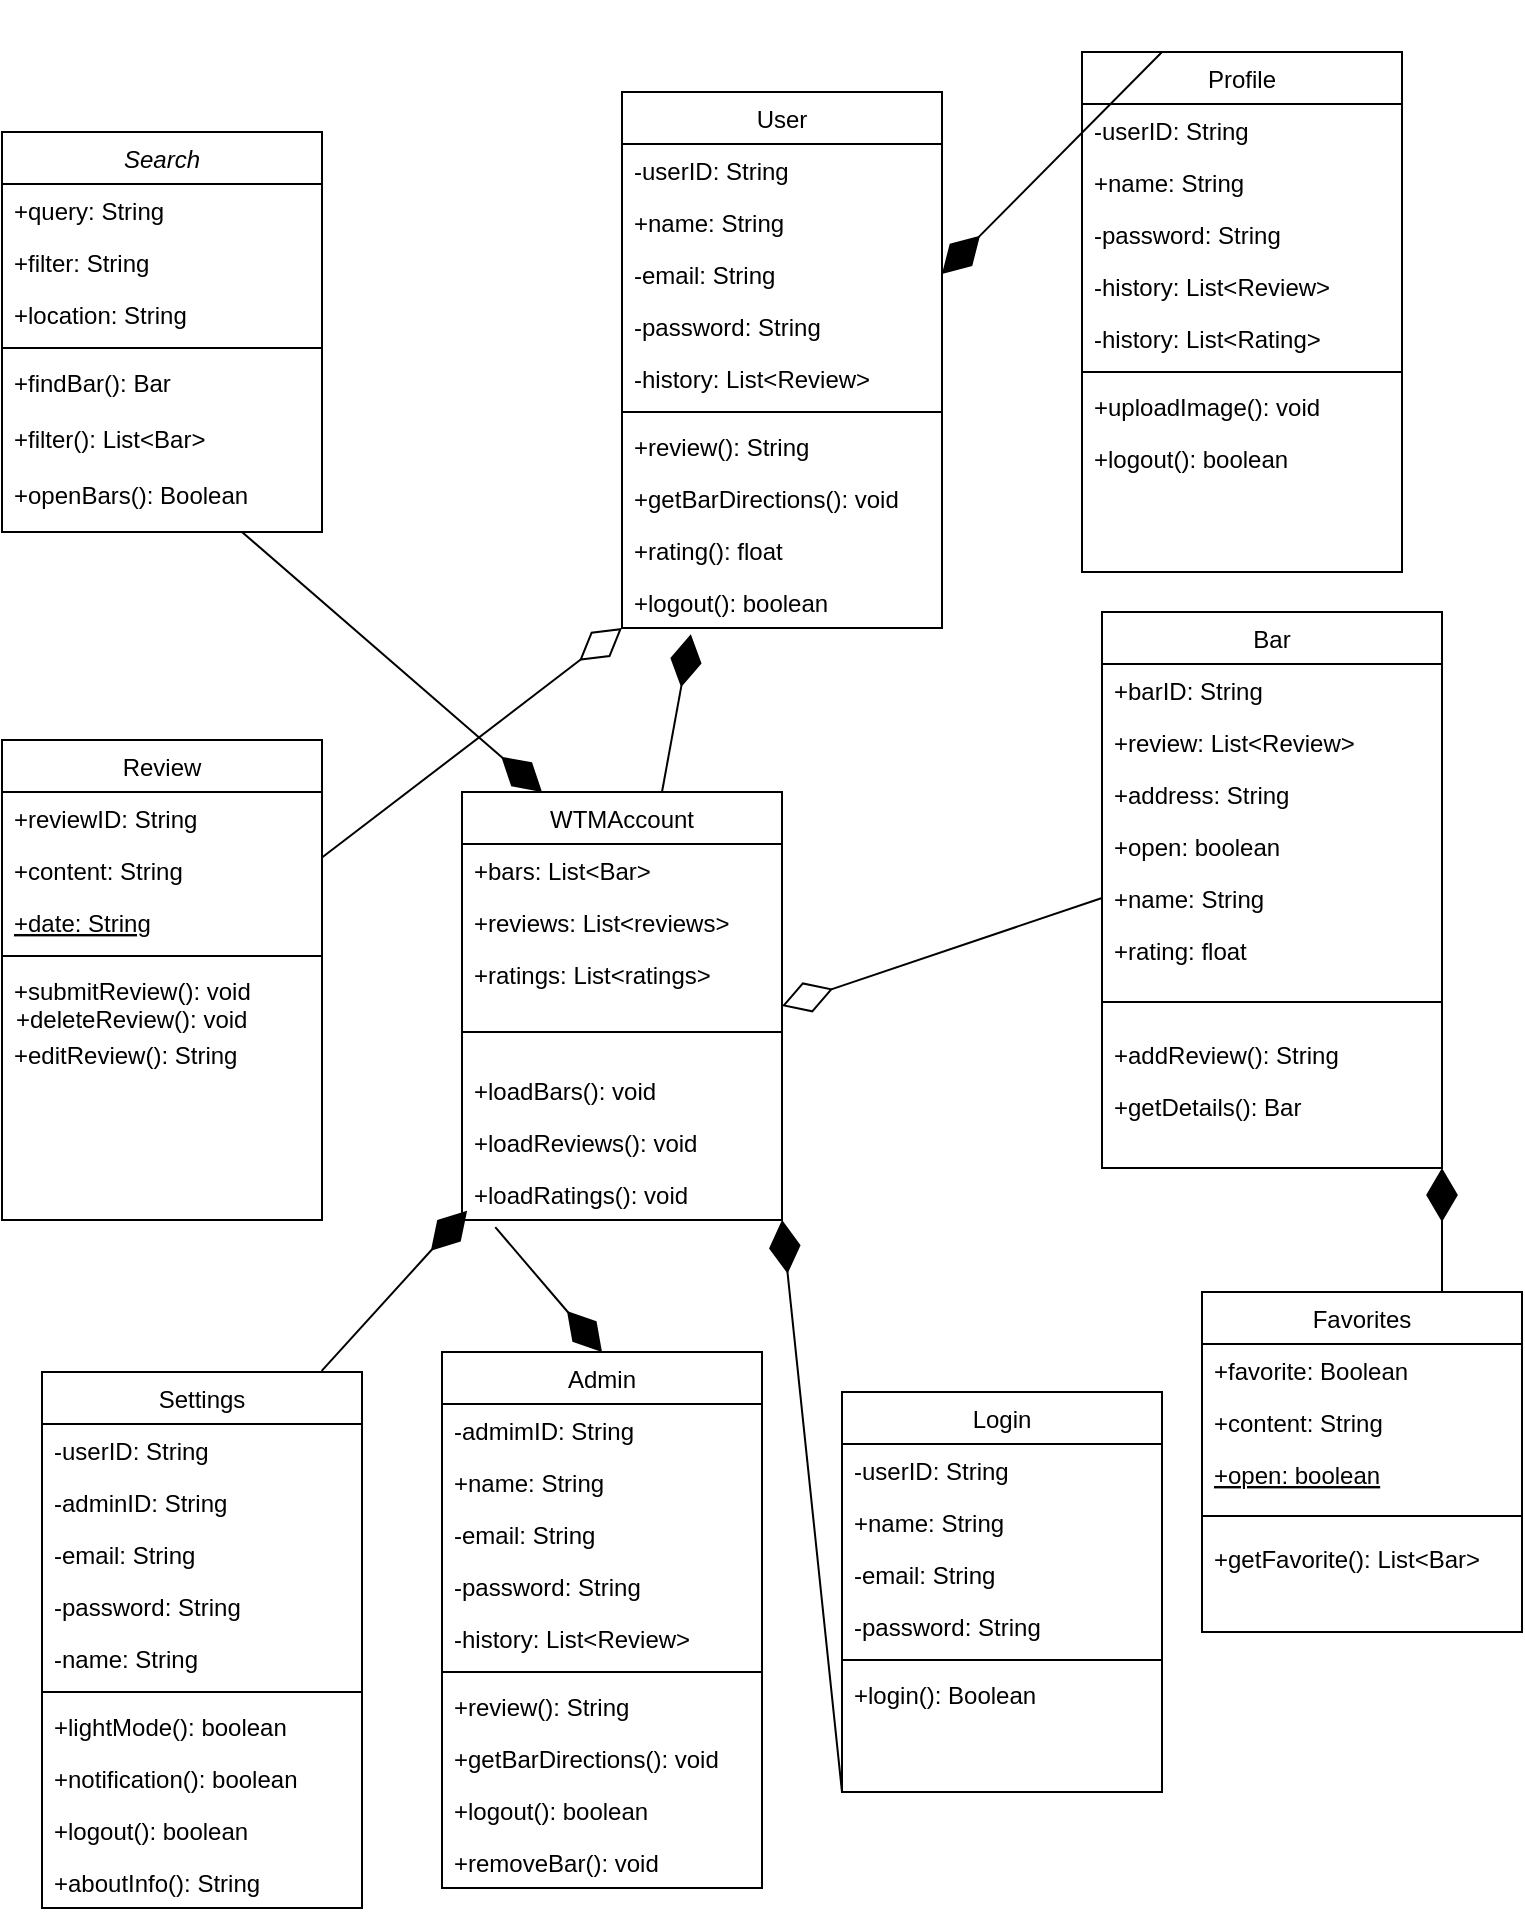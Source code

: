 <mxfile version="24.7.17">
  <diagram id="C5RBs43oDa-KdzZeNtuy" name="Page-1">
    <mxGraphModel dx="1289" dy="1691" grid="1" gridSize="10" guides="1" tooltips="1" connect="1" arrows="1" fold="1" page="1" pageScale="1" pageWidth="827" pageHeight="1169" math="0" shadow="0">
      <root>
        <mxCell id="WIyWlLk6GJQsqaUBKTNV-0" />
        <mxCell id="WIyWlLk6GJQsqaUBKTNV-1" parent="WIyWlLk6GJQsqaUBKTNV-0" />
        <mxCell id="zkfFHV4jXpPFQw0GAbJ--0" value="Search" style="swimlane;fontStyle=2;align=center;verticalAlign=top;childLayout=stackLayout;horizontal=1;startSize=26;horizontalStack=0;resizeParent=1;resizeLast=0;collapsible=1;marginBottom=0;rounded=0;shadow=0;strokeWidth=1;" parent="WIyWlLk6GJQsqaUBKTNV-1" vertex="1">
          <mxGeometry x="20" y="60" width="160" height="200" as="geometry">
            <mxRectangle x="230" y="140" width="160" height="26" as="alternateBounds" />
          </mxGeometry>
        </mxCell>
        <mxCell id="zkfFHV4jXpPFQw0GAbJ--1" value="+query: String" style="text;align=left;verticalAlign=top;spacingLeft=4;spacingRight=4;overflow=hidden;rotatable=0;points=[[0,0.5],[1,0.5]];portConstraint=eastwest;" parent="zkfFHV4jXpPFQw0GAbJ--0" vertex="1">
          <mxGeometry y="26" width="160" height="26" as="geometry" />
        </mxCell>
        <mxCell id="zkfFHV4jXpPFQw0GAbJ--2" value="+filter: String" style="text;align=left;verticalAlign=top;spacingLeft=4;spacingRight=4;overflow=hidden;rotatable=0;points=[[0,0.5],[1,0.5]];portConstraint=eastwest;rounded=0;shadow=0;html=0;" parent="zkfFHV4jXpPFQw0GAbJ--0" vertex="1">
          <mxGeometry y="52" width="160" height="26" as="geometry" />
        </mxCell>
        <mxCell id="zkfFHV4jXpPFQw0GAbJ--3" value="+location: String" style="text;align=left;verticalAlign=top;spacingLeft=4;spacingRight=4;overflow=hidden;rotatable=0;points=[[0,0.5],[1,0.5]];portConstraint=eastwest;rounded=0;shadow=0;html=0;" parent="zkfFHV4jXpPFQw0GAbJ--0" vertex="1">
          <mxGeometry y="78" width="160" height="26" as="geometry" />
        </mxCell>
        <mxCell id="zkfFHV4jXpPFQw0GAbJ--4" value="" style="line;html=1;strokeWidth=1;align=left;verticalAlign=middle;spacingTop=-1;spacingLeft=3;spacingRight=3;rotatable=0;labelPosition=right;points=[];portConstraint=eastwest;" parent="zkfFHV4jXpPFQw0GAbJ--0" vertex="1">
          <mxGeometry y="104" width="160" height="8" as="geometry" />
        </mxCell>
        <mxCell id="zkfFHV4jXpPFQw0GAbJ--5" value="+findBar(): Bar" style="text;align=left;verticalAlign=top;spacingLeft=4;spacingRight=4;overflow=hidden;rotatable=0;points=[[0,0.5],[1,0.5]];portConstraint=eastwest;" parent="zkfFHV4jXpPFQw0GAbJ--0" vertex="1">
          <mxGeometry y="112" width="160" height="28" as="geometry" />
        </mxCell>
        <mxCell id="wh3FPcvBLxTMslPFU407-20" value="+filter(): List&lt;Bar&gt;" style="text;align=left;verticalAlign=top;spacingLeft=4;spacingRight=4;overflow=hidden;rotatable=0;points=[[0,0.5],[1,0.5]];portConstraint=eastwest;" vertex="1" parent="zkfFHV4jXpPFQw0GAbJ--0">
          <mxGeometry y="140" width="160" height="28" as="geometry" />
        </mxCell>
        <mxCell id="wh3FPcvBLxTMslPFU407-21" value="+openBars(): Boolean" style="text;align=left;verticalAlign=top;spacingLeft=4;spacingRight=4;overflow=hidden;rotatable=0;points=[[0,0.5],[1,0.5]];portConstraint=eastwest;" vertex="1" parent="zkfFHV4jXpPFQw0GAbJ--0">
          <mxGeometry y="168" width="160" height="28" as="geometry" />
        </mxCell>
        <mxCell id="zkfFHV4jXpPFQw0GAbJ--6" value="Review" style="swimlane;fontStyle=0;align=center;verticalAlign=top;childLayout=stackLayout;horizontal=1;startSize=26;horizontalStack=0;resizeParent=1;resizeLast=0;collapsible=1;marginBottom=0;rounded=0;shadow=0;strokeWidth=1;" parent="WIyWlLk6GJQsqaUBKTNV-1" vertex="1">
          <mxGeometry x="20" y="364" width="160" height="240" as="geometry">
            <mxRectangle x="130" y="380" width="160" height="26" as="alternateBounds" />
          </mxGeometry>
        </mxCell>
        <mxCell id="zkfFHV4jXpPFQw0GAbJ--7" value="+reviewID: String" style="text;align=left;verticalAlign=top;spacingLeft=4;spacingRight=4;overflow=hidden;rotatable=0;points=[[0,0.5],[1,0.5]];portConstraint=eastwest;" parent="zkfFHV4jXpPFQw0GAbJ--6" vertex="1">
          <mxGeometry y="26" width="160" height="26" as="geometry" />
        </mxCell>
        <mxCell id="zkfFHV4jXpPFQw0GAbJ--8" value="+content: String&#xa;" style="text;align=left;verticalAlign=top;spacingLeft=4;spacingRight=4;overflow=hidden;rotatable=0;points=[[0,0.5],[1,0.5]];portConstraint=eastwest;rounded=0;shadow=0;html=0;" parent="zkfFHV4jXpPFQw0GAbJ--6" vertex="1">
          <mxGeometry y="52" width="160" height="26" as="geometry" />
        </mxCell>
        <mxCell id="zkfFHV4jXpPFQw0GAbJ--10" value="+date: String" style="text;align=left;verticalAlign=top;spacingLeft=4;spacingRight=4;overflow=hidden;rotatable=0;points=[[0,0.5],[1,0.5]];portConstraint=eastwest;fontStyle=4" parent="zkfFHV4jXpPFQw0GAbJ--6" vertex="1">
          <mxGeometry y="78" width="160" height="26" as="geometry" />
        </mxCell>
        <mxCell id="zkfFHV4jXpPFQw0GAbJ--9" value="" style="line;html=1;strokeWidth=1;align=left;verticalAlign=middle;spacingTop=-1;spacingLeft=3;spacingRight=3;rotatable=0;labelPosition=right;points=[];portConstraint=eastwest;" parent="zkfFHV4jXpPFQw0GAbJ--6" vertex="1">
          <mxGeometry y="104" width="160" height="8" as="geometry" />
        </mxCell>
        <mxCell id="zkfFHV4jXpPFQw0GAbJ--11" value="+submitReview(): void" style="text;align=left;verticalAlign=top;spacingLeft=4;spacingRight=4;overflow=hidden;rotatable=0;points=[[0,0.5],[1,0.5]];portConstraint=eastwest;" parent="zkfFHV4jXpPFQw0GAbJ--6" vertex="1">
          <mxGeometry y="112" width="160" height="26" as="geometry" />
        </mxCell>
        <mxCell id="zkfFHV4jXpPFQw0GAbJ--13" value="Bar" style="swimlane;fontStyle=0;align=center;verticalAlign=top;childLayout=stackLayout;horizontal=1;startSize=26;horizontalStack=0;resizeParent=1;resizeLast=0;collapsible=1;marginBottom=0;rounded=0;shadow=0;strokeWidth=1;" parent="WIyWlLk6GJQsqaUBKTNV-1" vertex="1">
          <mxGeometry x="570" y="300" width="170" height="278" as="geometry">
            <mxRectangle x="340" y="380" width="170" height="26" as="alternateBounds" />
          </mxGeometry>
        </mxCell>
        <mxCell id="zkfFHV4jXpPFQw0GAbJ--14" value="+barID: String" style="text;align=left;verticalAlign=top;spacingLeft=4;spacingRight=4;overflow=hidden;rotatable=0;points=[[0,0.5],[1,0.5]];portConstraint=eastwest;" parent="zkfFHV4jXpPFQw0GAbJ--13" vertex="1">
          <mxGeometry y="26" width="170" height="26" as="geometry" />
        </mxCell>
        <mxCell id="wh3FPcvBLxTMslPFU407-6" value="+review: List&lt;Review&gt;&#xa;" style="text;align=left;verticalAlign=top;spacingLeft=4;spacingRight=4;overflow=hidden;rotatable=0;points=[[0,0.5],[1,0.5]];portConstraint=eastwest;" vertex="1" parent="zkfFHV4jXpPFQw0GAbJ--13">
          <mxGeometry y="52" width="170" height="26" as="geometry" />
        </mxCell>
        <mxCell id="wh3FPcvBLxTMslPFU407-5" value="+address: String" style="text;align=left;verticalAlign=top;spacingLeft=4;spacingRight=4;overflow=hidden;rotatable=0;points=[[0,0.5],[1,0.5]];portConstraint=eastwest;" vertex="1" parent="zkfFHV4jXpPFQw0GAbJ--13">
          <mxGeometry y="78" width="170" height="26" as="geometry" />
        </mxCell>
        <mxCell id="wh3FPcvBLxTMslPFU407-4" value="+open: boolean" style="text;align=left;verticalAlign=top;spacingLeft=4;spacingRight=4;overflow=hidden;rotatable=0;points=[[0,0.5],[1,0.5]];portConstraint=eastwest;" vertex="1" parent="zkfFHV4jXpPFQw0GAbJ--13">
          <mxGeometry y="104" width="170" height="26" as="geometry" />
        </mxCell>
        <mxCell id="wh3FPcvBLxTMslPFU407-62" value="+name: String" style="text;align=left;verticalAlign=top;spacingLeft=4;spacingRight=4;overflow=hidden;rotatable=0;points=[[0,0.5],[1,0.5]];portConstraint=eastwest;" vertex="1" parent="zkfFHV4jXpPFQw0GAbJ--13">
          <mxGeometry y="130" width="170" height="26" as="geometry" />
        </mxCell>
        <mxCell id="wh3FPcvBLxTMslPFU407-60" value="+rating: float&#xa;" style="text;align=left;verticalAlign=top;spacingLeft=4;spacingRight=4;overflow=hidden;rotatable=0;points=[[0,0.5],[1,0.5]];portConstraint=eastwest;" vertex="1" parent="zkfFHV4jXpPFQw0GAbJ--13">
          <mxGeometry y="156" width="170" height="26" as="geometry" />
        </mxCell>
        <mxCell id="zkfFHV4jXpPFQw0GAbJ--15" value="" style="line;html=1;strokeWidth=1;align=left;verticalAlign=middle;spacingTop=-1;spacingLeft=3;spacingRight=3;rotatable=0;labelPosition=right;points=[];portConstraint=eastwest;" parent="zkfFHV4jXpPFQw0GAbJ--13" vertex="1">
          <mxGeometry y="182" width="170" height="26" as="geometry" />
        </mxCell>
        <mxCell id="wh3FPcvBLxTMslPFU407-10" value="+addReview(): String" style="text;align=left;verticalAlign=top;spacingLeft=4;spacingRight=4;overflow=hidden;rotatable=0;points=[[0,0.5],[1,0.5]];portConstraint=eastwest;" vertex="1" parent="zkfFHV4jXpPFQw0GAbJ--13">
          <mxGeometry y="208" width="170" height="26" as="geometry" />
        </mxCell>
        <mxCell id="wh3FPcvBLxTMslPFU407-11" value="+getDetails(): Bar" style="text;align=left;verticalAlign=top;spacingLeft=4;spacingRight=4;overflow=hidden;rotatable=0;points=[[0,0.5],[1,0.5]];portConstraint=eastwest;" vertex="1" parent="zkfFHV4jXpPFQw0GAbJ--13">
          <mxGeometry y="234" width="170" height="26" as="geometry" />
        </mxCell>
        <mxCell id="zkfFHV4jXpPFQw0GAbJ--17" value="User" style="swimlane;fontStyle=0;align=center;verticalAlign=top;childLayout=stackLayout;horizontal=1;startSize=26;horizontalStack=0;resizeParent=1;resizeLast=0;collapsible=1;marginBottom=0;rounded=0;shadow=0;strokeWidth=1;" parent="WIyWlLk6GJQsqaUBKTNV-1" vertex="1">
          <mxGeometry x="330" y="40" width="160" height="268" as="geometry">
            <mxRectangle x="550" y="140" width="160" height="26" as="alternateBounds" />
          </mxGeometry>
        </mxCell>
        <mxCell id="zkfFHV4jXpPFQw0GAbJ--18" value="-userID: String" style="text;align=left;verticalAlign=top;spacingLeft=4;spacingRight=4;overflow=hidden;rotatable=0;points=[[0,0.5],[1,0.5]];portConstraint=eastwest;" parent="zkfFHV4jXpPFQw0GAbJ--17" vertex="1">
          <mxGeometry y="26" width="160" height="26" as="geometry" />
        </mxCell>
        <mxCell id="zkfFHV4jXpPFQw0GAbJ--19" value="+name: String" style="text;align=left;verticalAlign=top;spacingLeft=4;spacingRight=4;overflow=hidden;rotatable=0;points=[[0,0.5],[1,0.5]];portConstraint=eastwest;rounded=0;shadow=0;html=0;" parent="zkfFHV4jXpPFQw0GAbJ--17" vertex="1">
          <mxGeometry y="52" width="160" height="26" as="geometry" />
        </mxCell>
        <mxCell id="zkfFHV4jXpPFQw0GAbJ--20" value="-email: String" style="text;align=left;verticalAlign=top;spacingLeft=4;spacingRight=4;overflow=hidden;rotatable=0;points=[[0,0.5],[1,0.5]];portConstraint=eastwest;rounded=0;shadow=0;html=0;" parent="zkfFHV4jXpPFQw0GAbJ--17" vertex="1">
          <mxGeometry y="78" width="160" height="26" as="geometry" />
        </mxCell>
        <mxCell id="zkfFHV4jXpPFQw0GAbJ--21" value="-password: String" style="text;align=left;verticalAlign=top;spacingLeft=4;spacingRight=4;overflow=hidden;rotatable=0;points=[[0,0.5],[1,0.5]];portConstraint=eastwest;rounded=0;shadow=0;html=0;" parent="zkfFHV4jXpPFQw0GAbJ--17" vertex="1">
          <mxGeometry y="104" width="160" height="26" as="geometry" />
        </mxCell>
        <mxCell id="zkfFHV4jXpPFQw0GAbJ--22" value="-history: List&lt;Review&gt;" style="text;align=left;verticalAlign=top;spacingLeft=4;spacingRight=4;overflow=hidden;rotatable=0;points=[[0,0.5],[1,0.5]];portConstraint=eastwest;rounded=0;shadow=0;html=0;" parent="zkfFHV4jXpPFQw0GAbJ--17" vertex="1">
          <mxGeometry y="130" width="160" height="26" as="geometry" />
        </mxCell>
        <mxCell id="zkfFHV4jXpPFQw0GAbJ--23" value="" style="line;html=1;strokeWidth=1;align=left;verticalAlign=middle;spacingTop=-1;spacingLeft=3;spacingRight=3;rotatable=0;labelPosition=right;points=[];portConstraint=eastwest;" parent="zkfFHV4jXpPFQw0GAbJ--17" vertex="1">
          <mxGeometry y="156" width="160" height="8" as="geometry" />
        </mxCell>
        <mxCell id="zkfFHV4jXpPFQw0GAbJ--25" value="+review(): String" style="text;align=left;verticalAlign=top;spacingLeft=4;spacingRight=4;overflow=hidden;rotatable=0;points=[[0,0.5],[1,0.5]];portConstraint=eastwest;" parent="zkfFHV4jXpPFQw0GAbJ--17" vertex="1">
          <mxGeometry y="164" width="160" height="26" as="geometry" />
        </mxCell>
        <mxCell id="wh3FPcvBLxTMslPFU407-1" value="+getBarDirections(): void" style="text;align=left;verticalAlign=top;spacingLeft=4;spacingRight=4;overflow=hidden;rotatable=0;points=[[0,0.5],[1,0.5]];portConstraint=eastwest;" vertex="1" parent="zkfFHV4jXpPFQw0GAbJ--17">
          <mxGeometry y="190" width="160" height="26" as="geometry" />
        </mxCell>
        <mxCell id="wh3FPcvBLxTMslPFU407-100" value="+rating(): float" style="text;align=left;verticalAlign=top;spacingLeft=4;spacingRight=4;overflow=hidden;rotatable=0;points=[[0,0.5],[1,0.5]];portConstraint=eastwest;" vertex="1" parent="zkfFHV4jXpPFQw0GAbJ--17">
          <mxGeometry y="216" width="160" height="26" as="geometry" />
        </mxCell>
        <mxCell id="wh3FPcvBLxTMslPFU407-2" value="+logout(): boolean" style="text;align=left;verticalAlign=top;spacingLeft=4;spacingRight=4;overflow=hidden;rotatable=0;points=[[0,0.5],[1,0.5]];portConstraint=eastwest;" vertex="1" parent="zkfFHV4jXpPFQw0GAbJ--17">
          <mxGeometry y="242" width="160" height="26" as="geometry" />
        </mxCell>
        <mxCell id="wh3FPcvBLxTMslPFU407-12" value="+deleteReview(): void" style="text;align=left;verticalAlign=top;spacingLeft=4;spacingRight=4;overflow=hidden;rotatable=0;points=[[0,0.5],[1,0.5]];portConstraint=eastwest;" vertex="1" parent="WIyWlLk6GJQsqaUBKTNV-1">
          <mxGeometry x="21" y="490" width="160" height="26" as="geometry" />
        </mxCell>
        <mxCell id="wh3FPcvBLxTMslPFU407-13" value="+editReview(): String" style="text;align=left;verticalAlign=top;spacingLeft=4;spacingRight=4;overflow=hidden;rotatable=0;points=[[0,0.5],[1,0.5]];portConstraint=eastwest;" vertex="1" parent="WIyWlLk6GJQsqaUBKTNV-1">
          <mxGeometry x="20" y="508" width="160" height="26" as="geometry" />
        </mxCell>
        <mxCell id="wh3FPcvBLxTMslPFU407-14" value="WTMAccount" style="swimlane;fontStyle=0;align=center;verticalAlign=top;childLayout=stackLayout;horizontal=1;startSize=26;horizontalStack=0;resizeParent=1;resizeLast=0;collapsible=1;marginBottom=0;rounded=0;shadow=0;strokeWidth=1;" vertex="1" parent="WIyWlLk6GJQsqaUBKTNV-1">
          <mxGeometry x="250" y="390" width="160" height="214" as="geometry">
            <mxRectangle x="340" y="380" width="170" height="26" as="alternateBounds" />
          </mxGeometry>
        </mxCell>
        <mxCell id="wh3FPcvBLxTMslPFU407-15" value="+bars: List&lt;Bar&gt;" style="text;align=left;verticalAlign=top;spacingLeft=4;spacingRight=4;overflow=hidden;rotatable=0;points=[[0,0.5],[1,0.5]];portConstraint=eastwest;" vertex="1" parent="wh3FPcvBLxTMslPFU407-14">
          <mxGeometry y="26" width="160" height="26" as="geometry" />
        </mxCell>
        <mxCell id="wh3FPcvBLxTMslPFU407-98" value="+reviews: List&lt;reviews&gt;" style="text;align=left;verticalAlign=top;spacingLeft=4;spacingRight=4;overflow=hidden;rotatable=0;points=[[0,0.5],[1,0.5]];portConstraint=eastwest;" vertex="1" parent="wh3FPcvBLxTMslPFU407-14">
          <mxGeometry y="52" width="160" height="26" as="geometry" />
        </mxCell>
        <mxCell id="wh3FPcvBLxTMslPFU407-19" value="+ratings: List&lt;ratings&gt;" style="text;align=left;verticalAlign=top;spacingLeft=4;spacingRight=4;overflow=hidden;rotatable=0;points=[[0,0.5],[1,0.5]];portConstraint=eastwest;" vertex="1" parent="wh3FPcvBLxTMslPFU407-14">
          <mxGeometry y="78" width="160" height="26" as="geometry" />
        </mxCell>
        <mxCell id="wh3FPcvBLxTMslPFU407-16" value="" style="line;html=1;strokeWidth=1;align=left;verticalAlign=middle;spacingTop=-1;spacingLeft=3;spacingRight=3;rotatable=0;labelPosition=right;points=[];portConstraint=eastwest;" vertex="1" parent="wh3FPcvBLxTMslPFU407-14">
          <mxGeometry y="104" width="160" height="32" as="geometry" />
        </mxCell>
        <mxCell id="wh3FPcvBLxTMslPFU407-17" value="+loadBars(): void" style="text;align=left;verticalAlign=top;spacingLeft=4;spacingRight=4;overflow=hidden;rotatable=0;points=[[0,0.5],[1,0.5]];portConstraint=eastwest;" vertex="1" parent="wh3FPcvBLxTMslPFU407-14">
          <mxGeometry y="136" width="160" height="26" as="geometry" />
        </mxCell>
        <mxCell id="wh3FPcvBLxTMslPFU407-99" value="+loadReviews(): void" style="text;align=left;verticalAlign=top;spacingLeft=4;spacingRight=4;overflow=hidden;rotatable=0;points=[[0,0.5],[1,0.5]];portConstraint=eastwest;" vertex="1" parent="wh3FPcvBLxTMslPFU407-14">
          <mxGeometry y="162" width="160" height="26" as="geometry" />
        </mxCell>
        <mxCell id="wh3FPcvBLxTMslPFU407-18" value="+loadRatings(): void" style="text;align=left;verticalAlign=top;spacingLeft=4;spacingRight=4;overflow=hidden;rotatable=0;points=[[0,0.5],[1,0.5]];portConstraint=eastwest;" vertex="1" parent="wh3FPcvBLxTMslPFU407-14">
          <mxGeometry y="188" width="160" height="26" as="geometry" />
        </mxCell>
        <mxCell id="wh3FPcvBLxTMslPFU407-23" value="Login" style="swimlane;fontStyle=0;align=center;verticalAlign=top;childLayout=stackLayout;horizontal=1;startSize=26;horizontalStack=0;resizeParent=1;resizeLast=0;collapsible=1;marginBottom=0;rounded=0;shadow=0;strokeWidth=1;" vertex="1" parent="WIyWlLk6GJQsqaUBKTNV-1">
          <mxGeometry x="440" y="690" width="160" height="200" as="geometry">
            <mxRectangle x="550" y="140" width="160" height="26" as="alternateBounds" />
          </mxGeometry>
        </mxCell>
        <mxCell id="wh3FPcvBLxTMslPFU407-24" value="-userID: String" style="text;align=left;verticalAlign=top;spacingLeft=4;spacingRight=4;overflow=hidden;rotatable=0;points=[[0,0.5],[1,0.5]];portConstraint=eastwest;" vertex="1" parent="wh3FPcvBLxTMslPFU407-23">
          <mxGeometry y="26" width="160" height="26" as="geometry" />
        </mxCell>
        <mxCell id="wh3FPcvBLxTMslPFU407-25" value="+name: String" style="text;align=left;verticalAlign=top;spacingLeft=4;spacingRight=4;overflow=hidden;rotatable=0;points=[[0,0.5],[1,0.5]];portConstraint=eastwest;rounded=0;shadow=0;html=0;" vertex="1" parent="wh3FPcvBLxTMslPFU407-23">
          <mxGeometry y="52" width="160" height="26" as="geometry" />
        </mxCell>
        <mxCell id="wh3FPcvBLxTMslPFU407-26" value="-email: String" style="text;align=left;verticalAlign=top;spacingLeft=4;spacingRight=4;overflow=hidden;rotatable=0;points=[[0,0.5],[1,0.5]];portConstraint=eastwest;rounded=0;shadow=0;html=0;" vertex="1" parent="wh3FPcvBLxTMslPFU407-23">
          <mxGeometry y="78" width="160" height="26" as="geometry" />
        </mxCell>
        <mxCell id="wh3FPcvBLxTMslPFU407-27" value="-password: String" style="text;align=left;verticalAlign=top;spacingLeft=4;spacingRight=4;overflow=hidden;rotatable=0;points=[[0,0.5],[1,0.5]];portConstraint=eastwest;rounded=0;shadow=0;html=0;" vertex="1" parent="wh3FPcvBLxTMslPFU407-23">
          <mxGeometry y="104" width="160" height="26" as="geometry" />
        </mxCell>
        <mxCell id="wh3FPcvBLxTMslPFU407-29" value="" style="line;html=1;strokeWidth=1;align=left;verticalAlign=middle;spacingTop=-1;spacingLeft=3;spacingRight=3;rotatable=0;labelPosition=right;points=[];portConstraint=eastwest;" vertex="1" parent="wh3FPcvBLxTMslPFU407-23">
          <mxGeometry y="130" width="160" height="8" as="geometry" />
        </mxCell>
        <mxCell id="wh3FPcvBLxTMslPFU407-30" value="+login(): Boolean&#xa;" style="text;align=left;verticalAlign=top;spacingLeft=4;spacingRight=4;overflow=hidden;rotatable=0;points=[[0,0.5],[1,0.5]];portConstraint=eastwest;" vertex="1" parent="wh3FPcvBLxTMslPFU407-23">
          <mxGeometry y="138" width="160" height="26" as="geometry" />
        </mxCell>
        <mxCell id="wh3FPcvBLxTMslPFU407-32" value="Favorites" style="swimlane;fontStyle=0;align=center;verticalAlign=top;childLayout=stackLayout;horizontal=1;startSize=26;horizontalStack=0;resizeParent=1;resizeLast=0;collapsible=1;marginBottom=0;rounded=0;shadow=0;strokeWidth=1;" vertex="1" parent="WIyWlLk6GJQsqaUBKTNV-1">
          <mxGeometry x="620" y="640" width="160" height="170" as="geometry">
            <mxRectangle x="130" y="380" width="160" height="26" as="alternateBounds" />
          </mxGeometry>
        </mxCell>
        <mxCell id="wh3FPcvBLxTMslPFU407-33" value="+favorite: Boolean" style="text;align=left;verticalAlign=top;spacingLeft=4;spacingRight=4;overflow=hidden;rotatable=0;points=[[0,0.5],[1,0.5]];portConstraint=eastwest;" vertex="1" parent="wh3FPcvBLxTMslPFU407-32">
          <mxGeometry y="26" width="160" height="26" as="geometry" />
        </mxCell>
        <mxCell id="wh3FPcvBLxTMslPFU407-34" value="+content: String&#xa;" style="text;align=left;verticalAlign=top;spacingLeft=4;spacingRight=4;overflow=hidden;rotatable=0;points=[[0,0.5],[1,0.5]];portConstraint=eastwest;rounded=0;shadow=0;html=0;" vertex="1" parent="wh3FPcvBLxTMslPFU407-32">
          <mxGeometry y="52" width="160" height="26" as="geometry" />
        </mxCell>
        <mxCell id="wh3FPcvBLxTMslPFU407-35" value="+open: boolean" style="text;align=left;verticalAlign=top;spacingLeft=4;spacingRight=4;overflow=hidden;rotatable=0;points=[[0,0.5],[1,0.5]];portConstraint=eastwest;fontStyle=4" vertex="1" parent="wh3FPcvBLxTMslPFU407-32">
          <mxGeometry y="78" width="160" height="26" as="geometry" />
        </mxCell>
        <mxCell id="wh3FPcvBLxTMslPFU407-36" value="" style="line;html=1;strokeWidth=1;align=left;verticalAlign=middle;spacingTop=-1;spacingLeft=3;spacingRight=3;rotatable=0;labelPosition=right;points=[];portConstraint=eastwest;" vertex="1" parent="wh3FPcvBLxTMslPFU407-32">
          <mxGeometry y="104" width="160" height="16" as="geometry" />
        </mxCell>
        <mxCell id="wh3FPcvBLxTMslPFU407-37" value="+getFavorite(): List&lt;Bar&gt;&#xa;" style="text;align=left;verticalAlign=top;spacingLeft=4;spacingRight=4;overflow=hidden;rotatable=0;points=[[0,0.5],[1,0.5]];portConstraint=eastwest;" vertex="1" parent="wh3FPcvBLxTMslPFU407-32">
          <mxGeometry y="120" width="160" height="26" as="geometry" />
        </mxCell>
        <mxCell id="wh3FPcvBLxTMslPFU407-39" value="Profile" style="swimlane;fontStyle=0;align=center;verticalAlign=top;childLayout=stackLayout;horizontal=1;startSize=26;horizontalStack=0;resizeParent=1;resizeLast=0;collapsible=1;marginBottom=0;rounded=0;shadow=0;strokeWidth=1;" vertex="1" parent="WIyWlLk6GJQsqaUBKTNV-1">
          <mxGeometry x="560" y="20" width="160" height="260" as="geometry">
            <mxRectangle x="550" y="140" width="160" height="26" as="alternateBounds" />
          </mxGeometry>
        </mxCell>
        <mxCell id="wh3FPcvBLxTMslPFU407-40" value="-userID: String" style="text;align=left;verticalAlign=top;spacingLeft=4;spacingRight=4;overflow=hidden;rotatable=0;points=[[0,0.5],[1,0.5]];portConstraint=eastwest;" vertex="1" parent="wh3FPcvBLxTMslPFU407-39">
          <mxGeometry y="26" width="160" height="26" as="geometry" />
        </mxCell>
        <mxCell id="wh3FPcvBLxTMslPFU407-41" value="+name: String" style="text;align=left;verticalAlign=top;spacingLeft=4;spacingRight=4;overflow=hidden;rotatable=0;points=[[0,0.5],[1,0.5]];portConstraint=eastwest;rounded=0;shadow=0;html=0;" vertex="1" parent="wh3FPcvBLxTMslPFU407-39">
          <mxGeometry y="52" width="160" height="26" as="geometry" />
        </mxCell>
        <mxCell id="wh3FPcvBLxTMslPFU407-43" value="-password: String" style="text;align=left;verticalAlign=top;spacingLeft=4;spacingRight=4;overflow=hidden;rotatable=0;points=[[0,0.5],[1,0.5]];portConstraint=eastwest;rounded=0;shadow=0;html=0;" vertex="1" parent="wh3FPcvBLxTMslPFU407-39">
          <mxGeometry y="78" width="160" height="26" as="geometry" />
        </mxCell>
        <mxCell id="wh3FPcvBLxTMslPFU407-61" value="-history: List&lt;Review&gt;" style="text;align=left;verticalAlign=top;spacingLeft=4;spacingRight=4;overflow=hidden;rotatable=0;points=[[0,0.5],[1,0.5]];portConstraint=eastwest;rounded=0;shadow=0;html=0;" vertex="1" parent="wh3FPcvBLxTMslPFU407-39">
          <mxGeometry y="104" width="160" height="26" as="geometry" />
        </mxCell>
        <mxCell id="wh3FPcvBLxTMslPFU407-44" value="-history: List&lt;Rating&gt;" style="text;align=left;verticalAlign=top;spacingLeft=4;spacingRight=4;overflow=hidden;rotatable=0;points=[[0,0.5],[1,0.5]];portConstraint=eastwest;rounded=0;shadow=0;html=0;" vertex="1" parent="wh3FPcvBLxTMslPFU407-39">
          <mxGeometry y="130" width="160" height="26" as="geometry" />
        </mxCell>
        <mxCell id="wh3FPcvBLxTMslPFU407-45" value="" style="line;html=1;strokeWidth=1;align=left;verticalAlign=middle;spacingTop=-1;spacingLeft=3;spacingRight=3;rotatable=0;labelPosition=right;points=[];portConstraint=eastwest;" vertex="1" parent="wh3FPcvBLxTMslPFU407-39">
          <mxGeometry y="156" width="160" height="8" as="geometry" />
        </mxCell>
        <mxCell id="wh3FPcvBLxTMslPFU407-46" value="+uploadImage(): void" style="text;align=left;verticalAlign=top;spacingLeft=4;spacingRight=4;overflow=hidden;rotatable=0;points=[[0,0.5],[1,0.5]];portConstraint=eastwest;" vertex="1" parent="wh3FPcvBLxTMslPFU407-39">
          <mxGeometry y="164" width="160" height="26" as="geometry" />
        </mxCell>
        <mxCell id="wh3FPcvBLxTMslPFU407-48" value="+logout(): boolean" style="text;align=left;verticalAlign=top;spacingLeft=4;spacingRight=4;overflow=hidden;rotatable=0;points=[[0,0.5],[1,0.5]];portConstraint=eastwest;" vertex="1" parent="wh3FPcvBLxTMslPFU407-39">
          <mxGeometry y="190" width="160" height="26" as="geometry" />
        </mxCell>
        <mxCell id="wh3FPcvBLxTMslPFU407-64" value="" style="endArrow=diamondThin;endFill=1;endSize=24;html=1;rounded=0;entryX=1;entryY=1;entryDx=0;entryDy=0;exitX=0;exitY=1;exitDx=0;exitDy=0;" edge="1" parent="WIyWlLk6GJQsqaUBKTNV-1" source="wh3FPcvBLxTMslPFU407-23" target="wh3FPcvBLxTMslPFU407-14">
          <mxGeometry width="160" relative="1" as="geometry">
            <mxPoint x="560" y="230" as="sourcePoint" />
            <mxPoint x="480" y="340" as="targetPoint" />
          </mxGeometry>
        </mxCell>
        <mxCell id="wh3FPcvBLxTMslPFU407-65" value="" style="endArrow=diamondThin;endFill=1;endSize=24;html=1;rounded=0;entryX=0.215;entryY=1.12;entryDx=0;entryDy=0;entryPerimeter=0;exitX=0.625;exitY=0;exitDx=0;exitDy=0;exitPerimeter=0;" edge="1" parent="WIyWlLk6GJQsqaUBKTNV-1" source="wh3FPcvBLxTMslPFU407-14" target="wh3FPcvBLxTMslPFU407-2">
          <mxGeometry width="160" relative="1" as="geometry">
            <mxPoint x="420" y="300" as="sourcePoint" />
            <mxPoint x="420" y="336" as="targetPoint" />
          </mxGeometry>
        </mxCell>
        <mxCell id="wh3FPcvBLxTMslPFU407-66" value="Admin" style="swimlane;fontStyle=0;align=center;verticalAlign=top;childLayout=stackLayout;horizontal=1;startSize=26;horizontalStack=0;resizeParent=1;resizeLast=0;collapsible=1;marginBottom=0;rounded=0;shadow=0;strokeWidth=1;" vertex="1" parent="WIyWlLk6GJQsqaUBKTNV-1">
          <mxGeometry x="240" y="670" width="160" height="268" as="geometry">
            <mxRectangle x="550" y="140" width="160" height="26" as="alternateBounds" />
          </mxGeometry>
        </mxCell>
        <mxCell id="wh3FPcvBLxTMslPFU407-67" value="-admimID: String" style="text;align=left;verticalAlign=top;spacingLeft=4;spacingRight=4;overflow=hidden;rotatable=0;points=[[0,0.5],[1,0.5]];portConstraint=eastwest;" vertex="1" parent="wh3FPcvBLxTMslPFU407-66">
          <mxGeometry y="26" width="160" height="26" as="geometry" />
        </mxCell>
        <mxCell id="wh3FPcvBLxTMslPFU407-68" value="+name: String" style="text;align=left;verticalAlign=top;spacingLeft=4;spacingRight=4;overflow=hidden;rotatable=0;points=[[0,0.5],[1,0.5]];portConstraint=eastwest;rounded=0;shadow=0;html=0;" vertex="1" parent="wh3FPcvBLxTMslPFU407-66">
          <mxGeometry y="52" width="160" height="26" as="geometry" />
        </mxCell>
        <mxCell id="wh3FPcvBLxTMslPFU407-69" value="-email: String" style="text;align=left;verticalAlign=top;spacingLeft=4;spacingRight=4;overflow=hidden;rotatable=0;points=[[0,0.5],[1,0.5]];portConstraint=eastwest;rounded=0;shadow=0;html=0;" vertex="1" parent="wh3FPcvBLxTMslPFU407-66">
          <mxGeometry y="78" width="160" height="26" as="geometry" />
        </mxCell>
        <mxCell id="wh3FPcvBLxTMslPFU407-70" value="-password: String" style="text;align=left;verticalAlign=top;spacingLeft=4;spacingRight=4;overflow=hidden;rotatable=0;points=[[0,0.5],[1,0.5]];portConstraint=eastwest;rounded=0;shadow=0;html=0;" vertex="1" parent="wh3FPcvBLxTMslPFU407-66">
          <mxGeometry y="104" width="160" height="26" as="geometry" />
        </mxCell>
        <mxCell id="wh3FPcvBLxTMslPFU407-71" value="-history: List&lt;Review&gt;" style="text;align=left;verticalAlign=top;spacingLeft=4;spacingRight=4;overflow=hidden;rotatable=0;points=[[0,0.5],[1,0.5]];portConstraint=eastwest;rounded=0;shadow=0;html=0;" vertex="1" parent="wh3FPcvBLxTMslPFU407-66">
          <mxGeometry y="130" width="160" height="26" as="geometry" />
        </mxCell>
        <mxCell id="wh3FPcvBLxTMslPFU407-72" value="" style="line;html=1;strokeWidth=1;align=left;verticalAlign=middle;spacingTop=-1;spacingLeft=3;spacingRight=3;rotatable=0;labelPosition=right;points=[];portConstraint=eastwest;" vertex="1" parent="wh3FPcvBLxTMslPFU407-66">
          <mxGeometry y="156" width="160" height="8" as="geometry" />
        </mxCell>
        <mxCell id="wh3FPcvBLxTMslPFU407-73" value="+review(): String" style="text;align=left;verticalAlign=top;spacingLeft=4;spacingRight=4;overflow=hidden;rotatable=0;points=[[0,0.5],[1,0.5]];portConstraint=eastwest;" vertex="1" parent="wh3FPcvBLxTMslPFU407-66">
          <mxGeometry y="164" width="160" height="26" as="geometry" />
        </mxCell>
        <mxCell id="wh3FPcvBLxTMslPFU407-74" value="+getBarDirections(): void" style="text;align=left;verticalAlign=top;spacingLeft=4;spacingRight=4;overflow=hidden;rotatable=0;points=[[0,0.5],[1,0.5]];portConstraint=eastwest;" vertex="1" parent="wh3FPcvBLxTMslPFU407-66">
          <mxGeometry y="190" width="160" height="26" as="geometry" />
        </mxCell>
        <mxCell id="wh3FPcvBLxTMslPFU407-86" value="+logout(): boolean" style="text;align=left;verticalAlign=top;spacingLeft=4;spacingRight=4;overflow=hidden;rotatable=0;points=[[0,0.5],[1,0.5]];portConstraint=eastwest;" vertex="1" parent="wh3FPcvBLxTMslPFU407-66">
          <mxGeometry y="216" width="160" height="26" as="geometry" />
        </mxCell>
        <mxCell id="wh3FPcvBLxTMslPFU407-75" value="+removeBar(): void" style="text;align=left;verticalAlign=top;spacingLeft=4;spacingRight=4;overflow=hidden;rotatable=0;points=[[0,0.5],[1,0.5]];portConstraint=eastwest;" vertex="1" parent="wh3FPcvBLxTMslPFU407-66">
          <mxGeometry y="242" width="160" height="26" as="geometry" />
        </mxCell>
        <mxCell id="wh3FPcvBLxTMslPFU407-89" value="" style="endArrow=diamondThin;endFill=0;endSize=24;html=1;rounded=0;entryX=1;entryY=0.5;entryDx=0;entryDy=0;exitX=0;exitY=0.5;exitDx=0;exitDy=0;" edge="1" parent="WIyWlLk6GJQsqaUBKTNV-1" source="wh3FPcvBLxTMslPFU407-62" target="wh3FPcvBLxTMslPFU407-14">
          <mxGeometry width="160" relative="1" as="geometry">
            <mxPoint x="520" y="580" as="sourcePoint" />
            <mxPoint x="680" y="580" as="targetPoint" />
          </mxGeometry>
        </mxCell>
        <mxCell id="wh3FPcvBLxTMslPFU407-90" value="" style="endArrow=diamondThin;endFill=1;endSize=24;html=1;rounded=0;exitX=0.25;exitY=0;exitDx=0;exitDy=0;fillColor=#FFFFFF;entryX=1;entryY=0.5;entryDx=0;entryDy=0;" edge="1" parent="WIyWlLk6GJQsqaUBKTNV-1" source="wh3FPcvBLxTMslPFU407-39" target="zkfFHV4jXpPFQw0GAbJ--20">
          <mxGeometry width="160" relative="1" as="geometry">
            <mxPoint x="430" y="640" as="sourcePoint" />
            <mxPoint x="500" y="180" as="targetPoint" />
          </mxGeometry>
        </mxCell>
        <mxCell id="wh3FPcvBLxTMslPFU407-93" value="" style="endArrow=diamondThin;endFill=1;endSize=24;html=1;rounded=0;entryX=0.25;entryY=0;entryDx=0;entryDy=0;exitX=0.75;exitY=1;exitDx=0;exitDy=0;" edge="1" parent="WIyWlLk6GJQsqaUBKTNV-1" source="zkfFHV4jXpPFQw0GAbJ--0" target="wh3FPcvBLxTMslPFU407-14">
          <mxGeometry width="160" relative="1" as="geometry">
            <mxPoint x="430" y="310" as="sourcePoint" />
            <mxPoint x="420" y="400" as="targetPoint" />
          </mxGeometry>
        </mxCell>
        <mxCell id="wh3FPcvBLxTMslPFU407-94" value="" style="endArrow=diamondThin;endFill=0;endSize=24;html=1;rounded=0;entryX=0;entryY=1;entryDx=0;entryDy=0;" edge="1" parent="WIyWlLk6GJQsqaUBKTNV-1" source="zkfFHV4jXpPFQw0GAbJ--6" target="zkfFHV4jXpPFQw0GAbJ--17">
          <mxGeometry width="160" relative="1" as="geometry">
            <mxPoint x="580" y="423" as="sourcePoint" />
            <mxPoint x="500" y="490" as="targetPoint" />
          </mxGeometry>
        </mxCell>
        <mxCell id="wh3FPcvBLxTMslPFU407-96" value="" style="endArrow=diamondThin;endFill=1;endSize=24;html=1;rounded=0;entryX=1;entryY=1;entryDx=0;entryDy=0;exitX=0.75;exitY=0;exitDx=0;exitDy=0;" edge="1" parent="WIyWlLk6GJQsqaUBKTNV-1" source="wh3FPcvBLxTMslPFU407-32" target="zkfFHV4jXpPFQw0GAbJ--13">
          <mxGeometry width="160" relative="1" as="geometry">
            <mxPoint x="810" y="450" as="sourcePoint" />
            <mxPoint x="500" y="580" as="targetPoint" />
          </mxGeometry>
        </mxCell>
        <mxCell id="wh3FPcvBLxTMslPFU407-87" value="" style="endArrow=diamondThin;endFill=1;endSize=24;html=1;rounded=0;exitX=0.104;exitY=1.138;exitDx=0;exitDy=0;entryX=0.5;entryY=0;entryDx=0;entryDy=0;exitPerimeter=0;fillColor=#FFFFFF;" edge="1" parent="WIyWlLk6GJQsqaUBKTNV-1" source="wh3FPcvBLxTMslPFU407-18" target="wh3FPcvBLxTMslPFU407-66">
          <mxGeometry width="160" relative="1" as="geometry">
            <mxPoint x="580" y="423" as="sourcePoint" />
            <mxPoint x="500" y="490" as="targetPoint" />
          </mxGeometry>
        </mxCell>
        <mxCell id="wh3FPcvBLxTMslPFU407-105" value="Settings" style="swimlane;fontStyle=0;align=center;verticalAlign=top;childLayout=stackLayout;horizontal=1;startSize=26;horizontalStack=0;resizeParent=1;resizeLast=0;collapsible=1;marginBottom=0;rounded=0;shadow=0;strokeWidth=1;" vertex="1" parent="WIyWlLk6GJQsqaUBKTNV-1">
          <mxGeometry x="40" y="680" width="160" height="268" as="geometry">
            <mxRectangle x="550" y="140" width="160" height="26" as="alternateBounds" />
          </mxGeometry>
        </mxCell>
        <mxCell id="wh3FPcvBLxTMslPFU407-106" value="-userID: String" style="text;align=left;verticalAlign=top;spacingLeft=4;spacingRight=4;overflow=hidden;rotatable=0;points=[[0,0.5],[1,0.5]];portConstraint=eastwest;" vertex="1" parent="wh3FPcvBLxTMslPFU407-105">
          <mxGeometry y="26" width="160" height="26" as="geometry" />
        </mxCell>
        <mxCell id="wh3FPcvBLxTMslPFU407-107" value="-adminID: String" style="text;align=left;verticalAlign=top;spacingLeft=4;spacingRight=4;overflow=hidden;rotatable=0;points=[[0,0.5],[1,0.5]];portConstraint=eastwest;rounded=0;shadow=0;html=0;" vertex="1" parent="wh3FPcvBLxTMslPFU407-105">
          <mxGeometry y="52" width="160" height="26" as="geometry" />
        </mxCell>
        <mxCell id="wh3FPcvBLxTMslPFU407-108" value="-email: String" style="text;align=left;verticalAlign=top;spacingLeft=4;spacingRight=4;overflow=hidden;rotatable=0;points=[[0,0.5],[1,0.5]];portConstraint=eastwest;rounded=0;shadow=0;html=0;" vertex="1" parent="wh3FPcvBLxTMslPFU407-105">
          <mxGeometry y="78" width="160" height="26" as="geometry" />
        </mxCell>
        <mxCell id="wh3FPcvBLxTMslPFU407-109" value="-password: String" style="text;align=left;verticalAlign=top;spacingLeft=4;spacingRight=4;overflow=hidden;rotatable=0;points=[[0,0.5],[1,0.5]];portConstraint=eastwest;rounded=0;shadow=0;html=0;" vertex="1" parent="wh3FPcvBLxTMslPFU407-105">
          <mxGeometry y="104" width="160" height="26" as="geometry" />
        </mxCell>
        <mxCell id="wh3FPcvBLxTMslPFU407-110" value="-name: String" style="text;align=left;verticalAlign=top;spacingLeft=4;spacingRight=4;overflow=hidden;rotatable=0;points=[[0,0.5],[1,0.5]];portConstraint=eastwest;rounded=0;shadow=0;html=0;" vertex="1" parent="wh3FPcvBLxTMslPFU407-105">
          <mxGeometry y="130" width="160" height="26" as="geometry" />
        </mxCell>
        <mxCell id="wh3FPcvBLxTMslPFU407-111" value="" style="line;html=1;strokeWidth=1;align=left;verticalAlign=middle;spacingTop=-1;spacingLeft=3;spacingRight=3;rotatable=0;labelPosition=right;points=[];portConstraint=eastwest;" vertex="1" parent="wh3FPcvBLxTMslPFU407-105">
          <mxGeometry y="156" width="160" height="8" as="geometry" />
        </mxCell>
        <mxCell id="wh3FPcvBLxTMslPFU407-112" value="+lightMode(): boolean" style="text;align=left;verticalAlign=top;spacingLeft=4;spacingRight=4;overflow=hidden;rotatable=0;points=[[0,0.5],[1,0.5]];portConstraint=eastwest;" vertex="1" parent="wh3FPcvBLxTMslPFU407-105">
          <mxGeometry y="164" width="160" height="26" as="geometry" />
        </mxCell>
        <mxCell id="wh3FPcvBLxTMslPFU407-113" value="+notification(): boolean" style="text;align=left;verticalAlign=top;spacingLeft=4;spacingRight=4;overflow=hidden;rotatable=0;points=[[0,0.5],[1,0.5]];portConstraint=eastwest;" vertex="1" parent="wh3FPcvBLxTMslPFU407-105">
          <mxGeometry y="190" width="160" height="26" as="geometry" />
        </mxCell>
        <mxCell id="wh3FPcvBLxTMslPFU407-114" value="+logout(): boolean" style="text;align=left;verticalAlign=top;spacingLeft=4;spacingRight=4;overflow=hidden;rotatable=0;points=[[0,0.5],[1,0.5]];portConstraint=eastwest;" vertex="1" parent="wh3FPcvBLxTMslPFU407-105">
          <mxGeometry y="216" width="160" height="26" as="geometry" />
        </mxCell>
        <mxCell id="wh3FPcvBLxTMslPFU407-115" value="+aboutInfo(): String" style="text;align=left;verticalAlign=top;spacingLeft=4;spacingRight=4;overflow=hidden;rotatable=0;points=[[0,0.5],[1,0.5]];portConstraint=eastwest;" vertex="1" parent="wh3FPcvBLxTMslPFU407-105">
          <mxGeometry y="242" width="160" height="26" as="geometry" />
        </mxCell>
        <mxCell id="wh3FPcvBLxTMslPFU407-116" value="" style="endArrow=diamondThin;endFill=1;endSize=24;html=1;rounded=0;exitX=0.874;exitY=-0.002;exitDx=0;exitDy=0;entryX=0.016;entryY=0.823;entryDx=0;entryDy=0;exitPerimeter=0;fillColor=#FFFFFF;entryPerimeter=0;" edge="1" parent="WIyWlLk6GJQsqaUBKTNV-1" source="wh3FPcvBLxTMslPFU407-105" target="wh3FPcvBLxTMslPFU407-18">
          <mxGeometry width="160" relative="1" as="geometry">
            <mxPoint x="277" y="618" as="sourcePoint" />
            <mxPoint x="330" y="680" as="targetPoint" />
          </mxGeometry>
        </mxCell>
      </root>
    </mxGraphModel>
  </diagram>
</mxfile>
